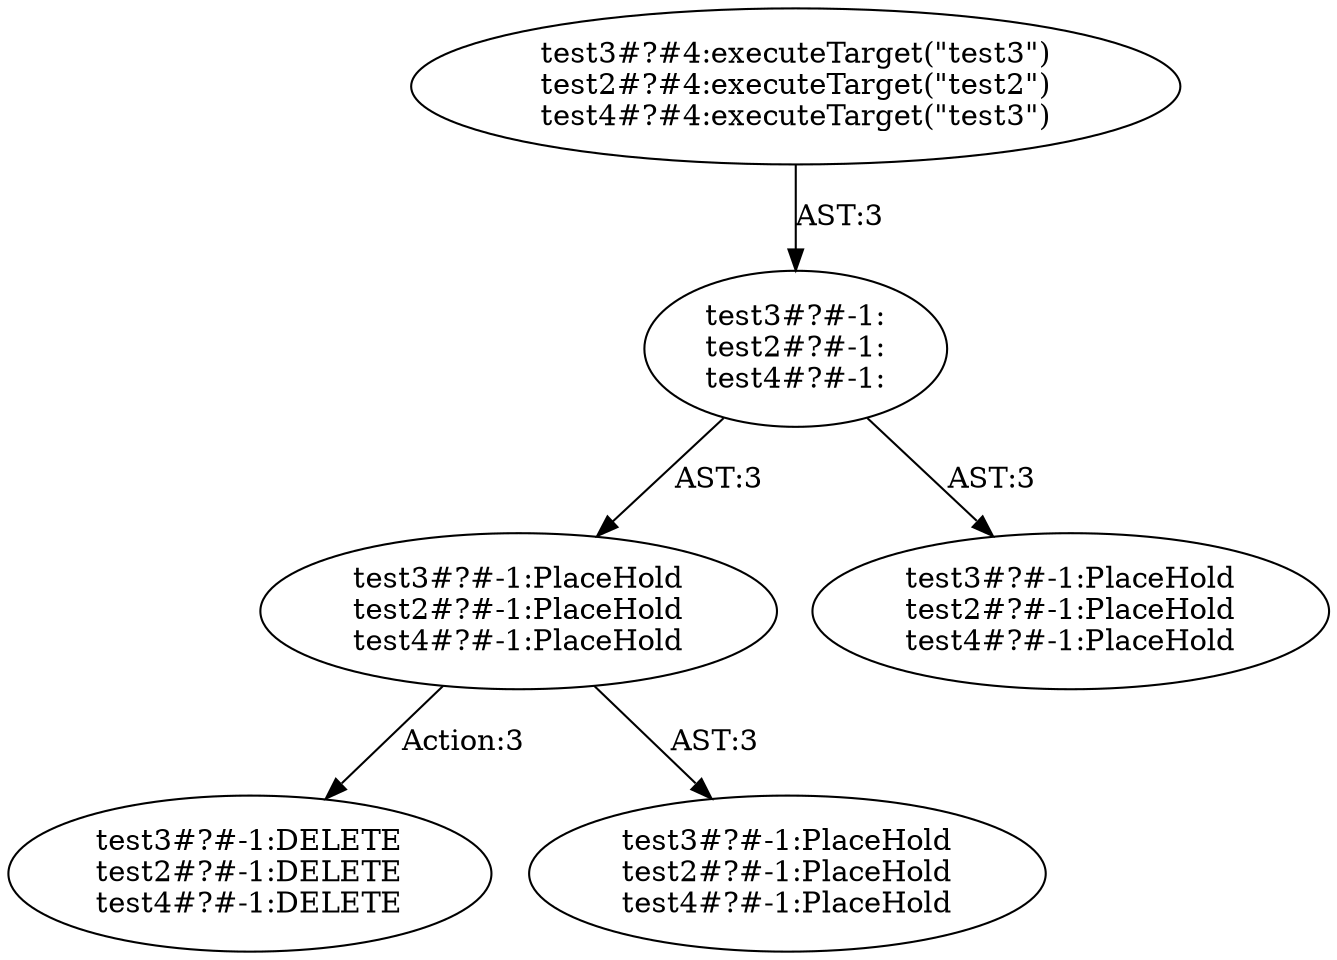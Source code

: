digraph "Pattern" {
0 [label="test3#?#-1:DELETE
test2#?#-1:DELETE
test4#?#-1:DELETE" shape=ellipse]
1 [label="test3#?#-1:PlaceHold
test2#?#-1:PlaceHold
test4#?#-1:PlaceHold" shape=ellipse]
2 [label="test3#?#-1:
test2#?#-1:
test4#?#-1:" shape=ellipse]
3 [label="test3#?#4:executeTarget(\"test3\")
test2#?#4:executeTarget(\"test2\")
test4#?#4:executeTarget(\"test3\")" shape=ellipse]
4 [label="test3#?#-1:PlaceHold
test2#?#-1:PlaceHold
test4#?#-1:PlaceHold" shape=ellipse]
5 [label="test3#?#-1:PlaceHold
test2#?#-1:PlaceHold
test4#?#-1:PlaceHold" shape=ellipse]
1 -> 0 [label="Action:3"];
1 -> 5 [label="AST:3"];
2 -> 1 [label="AST:3"];
2 -> 4 [label="AST:3"];
3 -> 2 [label="AST:3"];
}